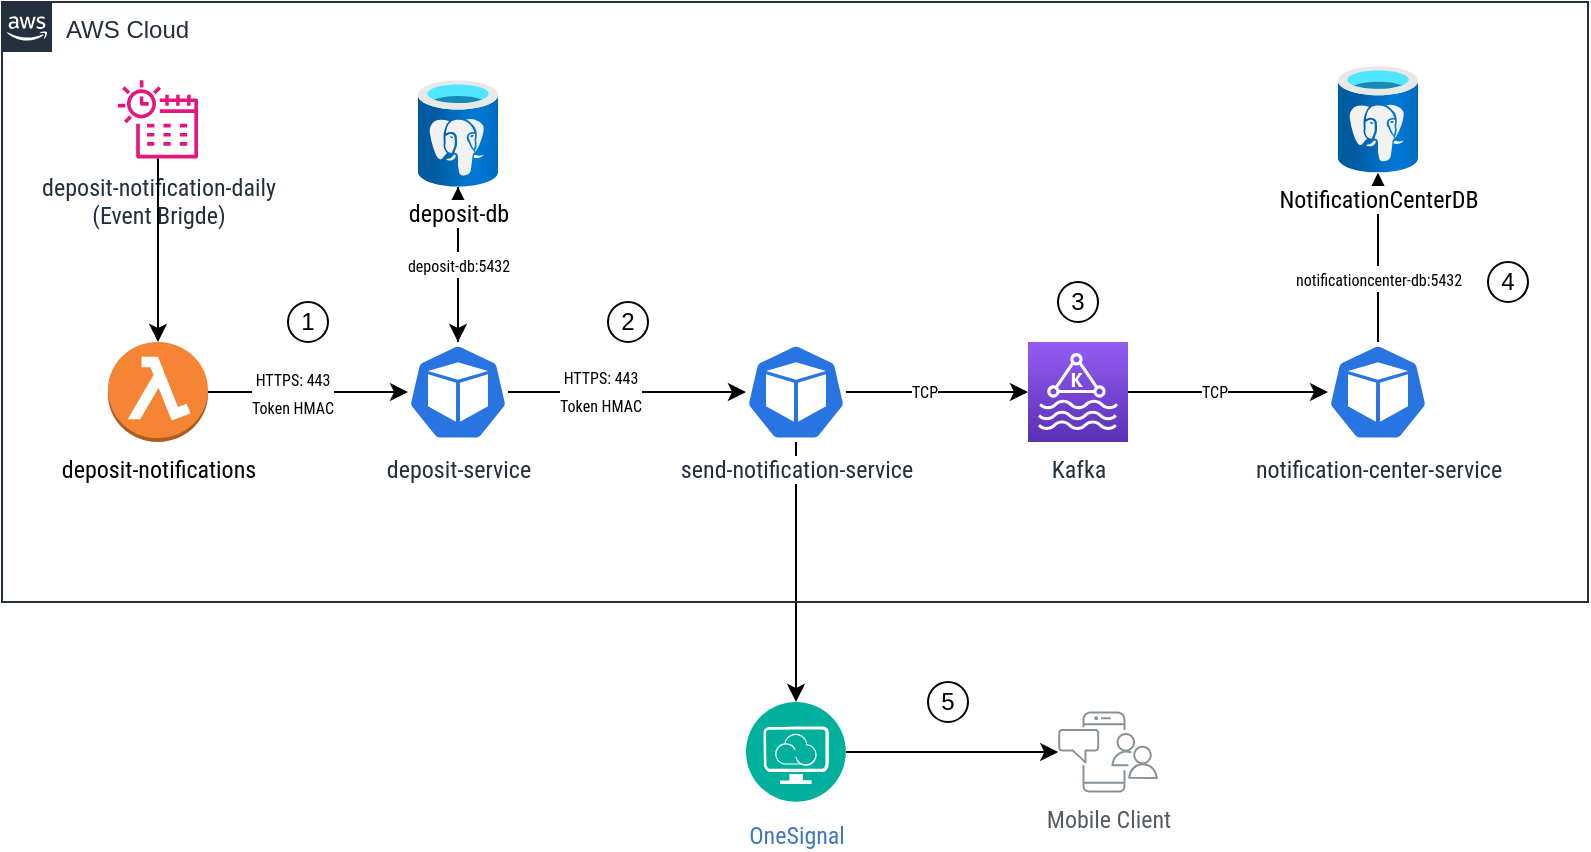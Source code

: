 <mxfile version="26.0.10">
  <diagram name="Página-1" id="LtpQmx25FQQOxHGlJwBG">
    <mxGraphModel dx="1094" dy="559" grid="1" gridSize="10" guides="1" tooltips="1" connect="1" arrows="1" fold="1" page="1" pageScale="1" pageWidth="827" pageHeight="1169" math="0" shadow="0">
      <root>
        <mxCell id="0" />
        <mxCell id="1" parent="0" />
        <mxCell id="Bv-M9xPKziIz36aq1z2k-1" value="&lt;font style=&quot;font-size: 12px;&quot; data-font-src=&quot;https://fonts.googleapis.com/css?family=Roboto+Condensed&quot; face=&quot;Roboto Condensed&quot;&gt;deposit-notifications&lt;/font&gt;" style="outlineConnect=0;dashed=0;verticalLabelPosition=bottom;verticalAlign=top;align=center;html=1;shape=mxgraph.aws3.lambda_function;fillColor=#F58534;gradientColor=none;" vertex="1" parent="1">
          <mxGeometry x="70" y="270" width="50" height="50" as="geometry" />
        </mxCell>
        <mxCell id="Bv-M9xPKziIz36aq1z2k-21" style="edgeStyle=orthogonalEdgeStyle;rounded=0;orthogonalLoop=1;jettySize=auto;html=1;" edge="1" parent="1" source="Bv-M9xPKziIz36aq1z2k-2" target="Bv-M9xPKziIz36aq1z2k-3">
          <mxGeometry relative="1" as="geometry" />
        </mxCell>
        <mxCell id="Bv-M9xPKziIz36aq1z2k-35" value="&lt;font style=&quot;font-size: 8px;&quot; data-font-src=&quot;https://fonts.googleapis.com/css?family=Roboto+Condensed&quot; face=&quot;Roboto Condensed&quot;&gt;HTTPS: 443&lt;br&gt;Token HMAC&lt;/font&gt;" style="edgeLabel;html=1;align=center;verticalAlign=middle;resizable=0;points=[];" vertex="1" connectable="0" parent="Bv-M9xPKziIz36aq1z2k-21">
          <mxGeometry x="-0.239" y="1" relative="1" as="geometry">
            <mxPoint as="offset" />
          </mxGeometry>
        </mxCell>
        <mxCell id="Bv-M9xPKziIz36aq1z2k-58" style="edgeStyle=orthogonalEdgeStyle;rounded=0;orthogonalLoop=1;jettySize=auto;html=1;" edge="1" parent="1" source="Bv-M9xPKziIz36aq1z2k-2" target="Bv-M9xPKziIz36aq1z2k-12">
          <mxGeometry relative="1" as="geometry" />
        </mxCell>
        <mxCell id="Bv-M9xPKziIz36aq1z2k-2" value="&lt;font data-font-src=&quot;https://fonts.googleapis.com/css?family=Roboto+Condensed&quot; face=&quot;Roboto Condensed&quot;&gt;deposit-service&lt;/font&gt;" style="outlineConnect=0;fontColor=#232F3E;gradientColor=none;fillColor=#2875E2;strokeColor=#ffffff;dashed=0;verticalLabelPosition=bottom;verticalAlign=top;align=center;html=1;fontSize=12;fontStyle=0;aspect=fixed;pointerEvents=1;shape=mxgraph.kubernetes.icon;prIcon=pod;labelBackgroundColor=#ffffff;" vertex="1" parent="1">
          <mxGeometry x="220" y="270" width="50" height="50" as="geometry" />
        </mxCell>
        <mxCell id="Bv-M9xPKziIz36aq1z2k-60" style="edgeStyle=orthogonalEdgeStyle;rounded=0;orthogonalLoop=1;jettySize=auto;html=1;" edge="1" parent="1" source="Bv-M9xPKziIz36aq1z2k-3" target="Bv-M9xPKziIz36aq1z2k-13">
          <mxGeometry relative="1" as="geometry" />
        </mxCell>
        <mxCell id="Bv-M9xPKziIz36aq1z2k-3" value="&lt;font data-font-src=&quot;https://fonts.googleapis.com/css?family=Roboto+Condensed&quot; face=&quot;Roboto Condensed&quot;&gt;send-notification-service&lt;/font&gt;" style="outlineConnect=0;fontColor=#232F3E;gradientColor=none;fillColor=#2875E2;strokeColor=#ffffff;dashed=0;verticalLabelPosition=bottom;verticalAlign=top;align=center;html=1;fontSize=12;fontStyle=0;aspect=fixed;pointerEvents=1;shape=mxgraph.kubernetes.icon;prIcon=pod;labelBackgroundColor=#ffffff;" vertex="1" parent="1">
          <mxGeometry x="389" y="270" width="50" height="50" as="geometry" />
        </mxCell>
        <mxCell id="Bv-M9xPKziIz36aq1z2k-41" style="edgeStyle=orthogonalEdgeStyle;rounded=0;orthogonalLoop=1;jettySize=auto;html=1;" edge="1" parent="1" source="Bv-M9xPKziIz36aq1z2k-6" target="Bv-M9xPKziIz36aq1z2k-40">
          <mxGeometry relative="1" as="geometry" />
        </mxCell>
        <mxCell id="Bv-M9xPKziIz36aq1z2k-53" value="&lt;font style=&quot;font-size: 8px;&quot; data-font-src=&quot;https://fonts.googleapis.com/css?family=Roboto+Condensed&quot; face=&quot;Roboto Condensed&quot;&gt;notificationcenter-db:5432&lt;/font&gt;" style="edgeLabel;html=1;align=center;verticalAlign=middle;resizable=0;points=[];" vertex="1" connectable="0" parent="Bv-M9xPKziIz36aq1z2k-41">
          <mxGeometry x="-0.234" relative="1" as="geometry">
            <mxPoint as="offset" />
          </mxGeometry>
        </mxCell>
        <mxCell id="Bv-M9xPKziIz36aq1z2k-6" value="&lt;font data-font-src=&quot;https://fonts.googleapis.com/css?family=Roboto+Condensed&quot; face=&quot;Roboto Condensed&quot;&gt;notification-center-service&lt;/font&gt;" style="outlineConnect=0;fontColor=#232F3E;gradientColor=none;fillColor=#2875E2;strokeColor=#ffffff;dashed=0;verticalLabelPosition=bottom;verticalAlign=top;align=center;html=1;fontSize=12;fontStyle=0;aspect=fixed;pointerEvents=1;shape=mxgraph.kubernetes.icon;prIcon=pod;labelBackgroundColor=#ffffff;" vertex="1" parent="1">
          <mxGeometry x="680" y="270" width="50" height="50" as="geometry" />
        </mxCell>
        <mxCell id="Bv-M9xPKziIz36aq1z2k-11" value="&lt;font data-font-src=&quot;https://fonts.googleapis.com/css?family=Roboto+Condensed&quot; face=&quot;Roboto Condensed&quot;&gt;Kafka&lt;/font&gt;" style="sketch=0;points=[[0,0,0],[0.25,0,0],[0.5,0,0],[0.75,0,0],[1,0,0],[0,1,0],[0.25,1,0],[0.5,1,0],[0.75,1,0],[1,1,0],[0,0.25,0],[0,0.5,0],[0,0.75,0],[1,0.25,0],[1,0.5,0],[1,0.75,0]];outlineConnect=0;fontColor=#232F3E;gradientColor=#945DF2;gradientDirection=north;fillColor=#5A30B5;strokeColor=#ffffff;dashed=0;verticalLabelPosition=bottom;verticalAlign=top;align=center;html=1;fontSize=12;fontStyle=0;aspect=fixed;shape=mxgraph.aws4.resourceIcon;resIcon=mxgraph.aws4.managed_streaming_for_kafka;" vertex="1" parent="1">
          <mxGeometry x="530" y="270" width="50" height="50" as="geometry" />
        </mxCell>
        <mxCell id="Bv-M9xPKziIz36aq1z2k-57" style="edgeStyle=orthogonalEdgeStyle;rounded=0;orthogonalLoop=1;jettySize=auto;html=1;" edge="1" parent="1" source="Bv-M9xPKziIz36aq1z2k-12" target="Bv-M9xPKziIz36aq1z2k-2">
          <mxGeometry relative="1" as="geometry" />
        </mxCell>
        <mxCell id="Bv-M9xPKziIz36aq1z2k-59" value="&lt;font style=&quot;font-size: 8px;&quot; data-font-src=&quot;https://fonts.googleapis.com/css?family=Roboto+Condensed&quot; face=&quot;Roboto Condensed&quot;&gt;deposit-db:5432&lt;/font&gt;" style="edgeLabel;html=1;align=center;verticalAlign=middle;resizable=0;points=[];" vertex="1" connectable="0" parent="Bv-M9xPKziIz36aq1z2k-57">
          <mxGeometry x="-0.019" relative="1" as="geometry">
            <mxPoint as="offset" />
          </mxGeometry>
        </mxCell>
        <mxCell id="Bv-M9xPKziIz36aq1z2k-12" value="&lt;font data-font-src=&quot;https://fonts.googleapis.com/css?family=Roboto+Condensed&quot; face=&quot;Roboto Condensed&quot;&gt;deposit-db&lt;/font&gt;" style="image;aspect=fixed;html=1;points=[];align=center;fontSize=12;image=img/lib/azure2/databases/Azure_Database_PostgreSQL_Server.svg;" vertex="1" parent="1">
          <mxGeometry x="225" y="139.11" width="40" height="53.33" as="geometry" />
        </mxCell>
        <mxCell id="Bv-M9xPKziIz36aq1z2k-68" style="edgeStyle=orthogonalEdgeStyle;rounded=0;orthogonalLoop=1;jettySize=auto;html=1;" edge="1" parent="1" source="Bv-M9xPKziIz36aq1z2k-13" target="Bv-M9xPKziIz36aq1z2k-67">
          <mxGeometry relative="1" as="geometry" />
        </mxCell>
        <mxCell id="Bv-M9xPKziIz36aq1z2k-13" value="&lt;font data-font-src=&quot;https://fonts.googleapis.com/css?family=Roboto+Condensed&quot; face=&quot;Roboto Condensed&quot;&gt;OneSignal&lt;/font&gt;" style="aspect=fixed;perimeter=ellipsePerimeter;html=1;align=center;shadow=0;dashed=0;fontColor=#4277BB;labelBackgroundColor=#ffffff;fontSize=12;spacingTop=3;image;image=img/lib/ibm/management/provider_cloud_portal_service.svg;" vertex="1" parent="1">
          <mxGeometry x="389" y="450" width="50" height="50" as="geometry" />
        </mxCell>
        <mxCell id="Bv-M9xPKziIz36aq1z2k-14" style="edgeStyle=orthogonalEdgeStyle;rounded=0;orthogonalLoop=1;jettySize=auto;html=1;entryX=0;entryY=0.5;entryDx=0;entryDy=0;entryPerimeter=0;" edge="1" parent="1" source="Bv-M9xPKziIz36aq1z2k-1" target="Bv-M9xPKziIz36aq1z2k-2">
          <mxGeometry relative="1" as="geometry" />
        </mxCell>
        <mxCell id="Bv-M9xPKziIz36aq1z2k-36" value="&lt;font style=&quot;font-size: 8px;&quot; data-font-src=&quot;https://fonts.googleapis.com/css?family=Roboto+Condensed&quot; face=&quot;Roboto Condensed&quot;&gt;HTTPS: 443&lt;br&gt;Token HMAC&lt;/font&gt;" style="edgeLabel;html=1;align=center;verticalAlign=middle;resizable=0;points=[];" vertex="1" connectable="0" parent="Bv-M9xPKziIz36aq1z2k-14">
          <mxGeometry x="-0.158" relative="1" as="geometry">
            <mxPoint as="offset" />
          </mxGeometry>
        </mxCell>
        <mxCell id="Bv-M9xPKziIz36aq1z2k-27" value="AWS Cloud" style="points=[[0,0],[0.25,0],[0.5,0],[0.75,0],[1,0],[1,0.25],[1,0.5],[1,0.75],[1,1],[0.75,1],[0.5,1],[0.25,1],[0,1],[0,0.75],[0,0.5],[0,0.25]];outlineConnect=0;gradientColor=none;html=1;whiteSpace=wrap;fontSize=12;fontStyle=0;container=0;pointerEvents=0;collapsible=0;recursiveResize=0;shape=mxgraph.aws4.group;grIcon=mxgraph.aws4.group_aws_cloud_alt;strokeColor=#232F3E;fillColor=none;verticalAlign=top;align=left;spacingLeft=30;fontColor=#232F3E;dashed=0;" vertex="1" parent="1">
          <mxGeometry x="17" y="100" width="793" height="300" as="geometry" />
        </mxCell>
        <mxCell id="Bv-M9xPKziIz36aq1z2k-40" value="&lt;font data-font-src=&quot;https://fonts.googleapis.com/css?family=Roboto+Condensed&quot; face=&quot;Roboto Condensed&quot;&gt;NotificationCenterDB&lt;/font&gt;" style="image;aspect=fixed;html=1;points=[];align=center;fontSize=12;image=img/lib/azure2/databases/Azure_Database_PostgreSQL_Server.svg;" vertex="1" parent="1">
          <mxGeometry x="685" y="132" width="40" height="53.33" as="geometry" />
        </mxCell>
        <mxCell id="Bv-M9xPKziIz36aq1z2k-45" style="edgeStyle=orthogonalEdgeStyle;rounded=0;orthogonalLoop=1;jettySize=auto;html=1;entryX=0;entryY=0.5;entryDx=0;entryDy=0;entryPerimeter=0;" edge="1" parent="1" source="Bv-M9xPKziIz36aq1z2k-3" target="Bv-M9xPKziIz36aq1z2k-11">
          <mxGeometry relative="1" as="geometry" />
        </mxCell>
        <mxCell id="Bv-M9xPKziIz36aq1z2k-54" value="&lt;font style=&quot;font-size: 8px;&quot; data-font-src=&quot;https://fonts.googleapis.com/css?family=Roboto+Condensed&quot; face=&quot;Roboto Condensed&quot;&gt;TCP&lt;/font&gt;" style="edgeLabel;html=1;align=center;verticalAlign=middle;resizable=0;points=[];" vertex="1" connectable="0" parent="Bv-M9xPKziIz36aq1z2k-45">
          <mxGeometry x="-0.146" y="1" relative="1" as="geometry">
            <mxPoint as="offset" />
          </mxGeometry>
        </mxCell>
        <mxCell id="Bv-M9xPKziIz36aq1z2k-46" style="edgeStyle=orthogonalEdgeStyle;rounded=0;orthogonalLoop=1;jettySize=auto;html=1;entryX=0;entryY=0.5;entryDx=0;entryDy=0;entryPerimeter=0;" edge="1" parent="1" source="Bv-M9xPKziIz36aq1z2k-11" target="Bv-M9xPKziIz36aq1z2k-6">
          <mxGeometry relative="1" as="geometry" />
        </mxCell>
        <mxCell id="Bv-M9xPKziIz36aq1z2k-55" value="&lt;font style=&quot;font-size: 8px;&quot; data-font-src=&quot;https://fonts.googleapis.com/css?family=Roboto+Condensed&quot; face=&quot;Roboto Condensed&quot;&gt;TCP&lt;/font&gt;" style="edgeLabel;html=1;align=center;verticalAlign=middle;resizable=0;points=[];" vertex="1" connectable="0" parent="Bv-M9xPKziIz36aq1z2k-46">
          <mxGeometry x="-0.143" y="1" relative="1" as="geometry">
            <mxPoint as="offset" />
          </mxGeometry>
        </mxCell>
        <mxCell id="Bv-M9xPKziIz36aq1z2k-50" value="&lt;div style=&quot;&quot;&gt;&lt;font face=&quot;Roboto Condensed&quot;&gt;deposit-notification-daily&lt;br&gt;(Event Brigde)&lt;/font&gt;&lt;/div&gt;" style="sketch=0;outlineConnect=0;fontColor=#232F3E;gradientColor=none;fillColor=#E7157B;strokeColor=none;dashed=0;verticalLabelPosition=bottom;verticalAlign=top;align=center;html=1;fontSize=12;fontStyle=0;aspect=fixed;pointerEvents=1;shape=mxgraph.aws4.eventbridge_scheduler;" vertex="1" parent="1">
          <mxGeometry x="75" y="138.66" width="40" height="40" as="geometry" />
        </mxCell>
        <mxCell id="Bv-M9xPKziIz36aq1z2k-56" style="edgeStyle=orthogonalEdgeStyle;rounded=0;orthogonalLoop=1;jettySize=auto;html=1;entryX=0.5;entryY=0;entryDx=0;entryDy=0;entryPerimeter=0;" edge="1" parent="1" source="Bv-M9xPKziIz36aq1z2k-50" target="Bv-M9xPKziIz36aq1z2k-1">
          <mxGeometry relative="1" as="geometry" />
        </mxCell>
        <mxCell id="Bv-M9xPKziIz36aq1z2k-61" value="1" style="ellipse;whiteSpace=wrap;html=1;aspect=fixed;" vertex="1" parent="1">
          <mxGeometry x="160" y="250" width="20" height="20" as="geometry" />
        </mxCell>
        <mxCell id="Bv-M9xPKziIz36aq1z2k-63" value="5" style="ellipse;whiteSpace=wrap;html=1;aspect=fixed;" vertex="1" parent="1">
          <mxGeometry x="480" y="440" width="20" height="20" as="geometry" />
        </mxCell>
        <mxCell id="Bv-M9xPKziIz36aq1z2k-64" value="3" style="ellipse;whiteSpace=wrap;html=1;aspect=fixed;" vertex="1" parent="1">
          <mxGeometry x="545" y="240" width="20" height="20" as="geometry" />
        </mxCell>
        <mxCell id="Bv-M9xPKziIz36aq1z2k-65" value="2" style="ellipse;whiteSpace=wrap;html=1;aspect=fixed;" vertex="1" parent="1">
          <mxGeometry x="320" y="250" width="20" height="20" as="geometry" />
        </mxCell>
        <mxCell id="Bv-M9xPKziIz36aq1z2k-67" value="&lt;font data-font-src=&quot;https://fonts.googleapis.com/css?family=Roboto+Condensed&quot; face=&quot;Roboto Condensed&quot;&gt;Mobile Client&lt;/font&gt;" style="outlineConnect=0;gradientColor=none;fontColor=#545B64;strokeColor=none;fillColor=#879196;dashed=0;verticalLabelPosition=bottom;verticalAlign=top;align=center;html=1;fontSize=12;fontStyle=0;aspect=fixed;shape=mxgraph.aws4.illustration_notification;pointerEvents=1;labelBackgroundColor=#ffffff;" vertex="1" parent="1">
          <mxGeometry x="545" y="454.75" width="50" height="40.5" as="geometry" />
        </mxCell>
        <mxCell id="Bv-M9xPKziIz36aq1z2k-70" value="4" style="ellipse;whiteSpace=wrap;html=1;aspect=fixed;" vertex="1" parent="1">
          <mxGeometry x="760" y="230" width="20" height="20" as="geometry" />
        </mxCell>
      </root>
    </mxGraphModel>
  </diagram>
</mxfile>
